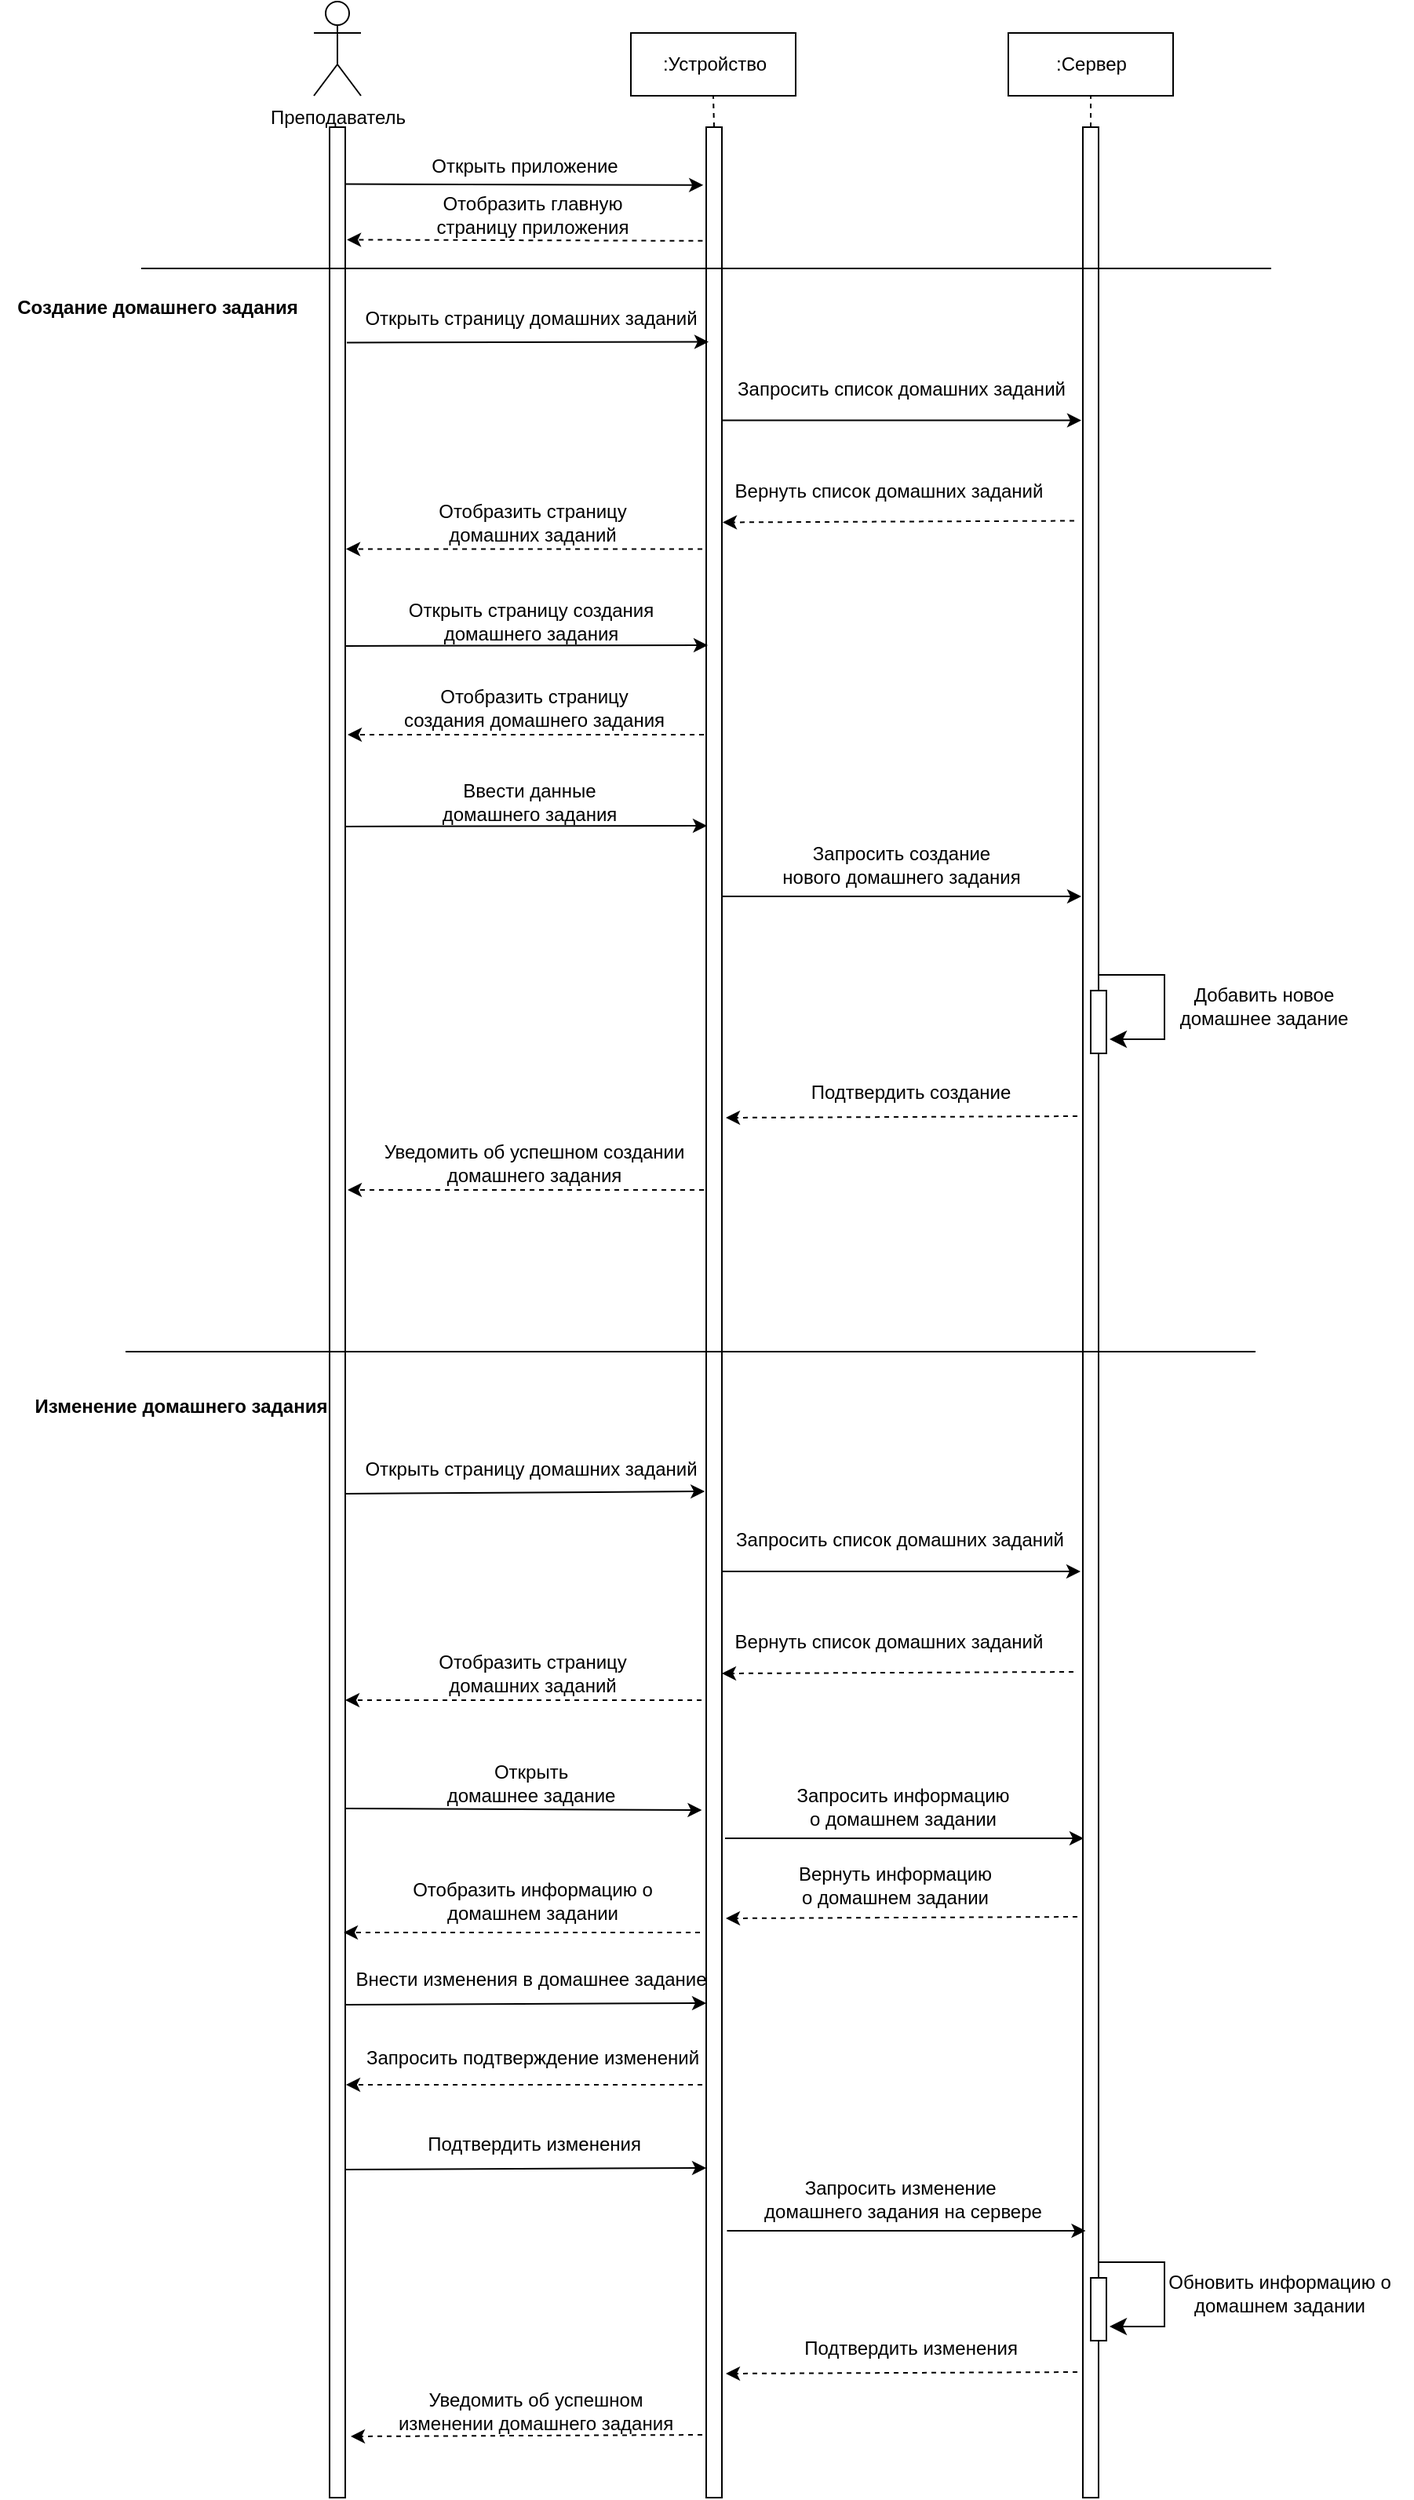 <mxfile version="24.0.7" type="device">
  <diagram id="prtHgNgQTEPvFCAcTncT" name="Page-1">
    <mxGraphModel dx="6474" dy="1168" grid="1" gridSize="10" guides="1" tooltips="1" connect="1" arrows="1" fold="1" page="1" pageScale="1" pageWidth="827" pageHeight="1169" math="0" shadow="0">
      <root>
        <mxCell id="0" />
        <mxCell id="1" parent="0" />
        <mxCell id="lB9Hfs0PU4jBC6-gUC3o-88" value="" style="rounded=0;whiteSpace=wrap;html=1;" parent="1" vertex="1">
          <mxGeometry x="210" y="1610" width="10" height="710" as="geometry" />
        </mxCell>
        <mxCell id="lB9Hfs0PU4jBC6-gUC3o-89" value="" style="rounded=0;whiteSpace=wrap;html=1;" parent="1" vertex="1">
          <mxGeometry x="450" y="1610" width="10" height="710" as="geometry" />
        </mxCell>
        <mxCell id="lB9Hfs0PU4jBC6-gUC3o-90" value="" style="rounded=0;whiteSpace=wrap;html=1;" parent="1" vertex="1">
          <mxGeometry x="690" y="1610" width="10" height="710" as="geometry" />
        </mxCell>
        <mxCell id="lB9Hfs0PU4jBC6-gUC3o-91" value="Преподаватель" style="shape=umlActor;verticalLabelPosition=bottom;verticalAlign=top;html=1;outlineConnect=0;" parent="1" vertex="1">
          <mxGeometry x="200" y="1530" width="30" height="60" as="geometry" />
        </mxCell>
        <mxCell id="lB9Hfs0PU4jBC6-gUC3o-92" value="" style="group" parent="1" vertex="1" connectable="0">
          <mxGeometry x="402" y="1550" width="105" height="40" as="geometry" />
        </mxCell>
        <mxCell id="lB9Hfs0PU4jBC6-gUC3o-93" value="" style="rounded=0;whiteSpace=wrap;html=1;" parent="lB9Hfs0PU4jBC6-gUC3o-92" vertex="1">
          <mxGeometry width="105" height="40" as="geometry" />
        </mxCell>
        <mxCell id="lB9Hfs0PU4jBC6-gUC3o-94" value=":Устройство" style="text;html=1;align=center;verticalAlign=middle;resizable=0;points=[];autosize=1;strokeColor=none;fillColor=none;" parent="lB9Hfs0PU4jBC6-gUC3o-92" vertex="1">
          <mxGeometry x="7.5" y="5" width="90" height="30" as="geometry" />
        </mxCell>
        <mxCell id="lB9Hfs0PU4jBC6-gUC3o-95" value="" style="group" parent="1" vertex="1" connectable="0">
          <mxGeometry x="642.5" y="1550" width="105" height="40" as="geometry" />
        </mxCell>
        <mxCell id="lB9Hfs0PU4jBC6-gUC3o-96" value="" style="rounded=0;whiteSpace=wrap;html=1;" parent="lB9Hfs0PU4jBC6-gUC3o-95" vertex="1">
          <mxGeometry width="105" height="40" as="geometry" />
        </mxCell>
        <mxCell id="lB9Hfs0PU4jBC6-gUC3o-97" value=":Сервер" style="text;html=1;align=center;verticalAlign=middle;resizable=0;points=[];autosize=1;strokeColor=none;fillColor=none;" parent="lB9Hfs0PU4jBC6-gUC3o-95" vertex="1">
          <mxGeometry x="17.5" y="5" width="70" height="30" as="geometry" />
        </mxCell>
        <mxCell id="lB9Hfs0PU4jBC6-gUC3o-98" value="" style="endArrow=none;dashed=1;html=1;rounded=0;entryX=0.5;entryY=1;entryDx=0;entryDy=0;exitX=0.5;exitY=0;exitDx=0;exitDy=0;" parent="1" source="lB9Hfs0PU4jBC6-gUC3o-89" target="lB9Hfs0PU4jBC6-gUC3o-93" edge="1">
          <mxGeometry width="50" height="50" relative="1" as="geometry">
            <mxPoint x="520" y="1570" as="sourcePoint" />
            <mxPoint x="570" y="1520" as="targetPoint" />
          </mxGeometry>
        </mxCell>
        <mxCell id="lB9Hfs0PU4jBC6-gUC3o-99" value="" style="endArrow=none;dashed=1;html=1;rounded=0;entryX=0.5;entryY=1;entryDx=0;entryDy=0;exitX=0.5;exitY=0;exitDx=0;exitDy=0;" parent="1" source="lB9Hfs0PU4jBC6-gUC3o-90" target="lB9Hfs0PU4jBC6-gUC3o-96" edge="1">
          <mxGeometry width="50" height="50" relative="1" as="geometry">
            <mxPoint x="465" y="1530" as="sourcePoint" />
            <mxPoint x="465" y="1490" as="targetPoint" />
          </mxGeometry>
        </mxCell>
        <mxCell id="lB9Hfs0PU4jBC6-gUC3o-103" value="" style="endArrow=none;html=1;rounded=0;" parent="1" edge="1">
          <mxGeometry width="50" height="50" relative="1" as="geometry">
            <mxPoint x="90" y="1700" as="sourcePoint" />
            <mxPoint x="810" y="1700" as="targetPoint" />
          </mxGeometry>
        </mxCell>
        <mxCell id="lB9Hfs0PU4jBC6-gUC3o-138" value="" style="whiteSpace=wrap;html=1;" parent="1" vertex="1">
          <mxGeometry x="450" y="1700" width="10" height="1040" as="geometry" />
        </mxCell>
        <mxCell id="lB9Hfs0PU4jBC6-gUC3o-140" value="" style="whiteSpace=wrap;html=1;" parent="1" vertex="1">
          <mxGeometry x="690" y="1700" width="10" height="1040" as="geometry" />
        </mxCell>
        <mxCell id="lB9Hfs0PU4jBC6-gUC3o-141" value="" style="whiteSpace=wrap;html=1;" parent="1" vertex="1">
          <mxGeometry x="210" y="1700" width="10" height="1420" as="geometry" />
        </mxCell>
        <mxCell id="lB9Hfs0PU4jBC6-gUC3o-196" value="" style="endArrow=none;html=1;rounded=0;" parent="1" edge="1">
          <mxGeometry width="50" height="50" relative="1" as="geometry">
            <mxPoint x="80" y="2390" as="sourcePoint" />
            <mxPoint x="800" y="2390" as="targetPoint" />
          </mxGeometry>
        </mxCell>
        <mxCell id="lB9Hfs0PU4jBC6-gUC3o-197" value="&lt;b&gt;Изменение домашнего задания&lt;/b&gt;" style="text;html=1;align=center;verticalAlign=middle;resizable=0;points=[];autosize=1;strokeColor=none;fillColor=none;" parent="1" vertex="1">
          <mxGeometry x="10" y="2410" width="210" height="30" as="geometry" />
        </mxCell>
        <mxCell id="lB9Hfs0PU4jBC6-gUC3o-198" value="Открыть страницу домашних заданий" style="text;html=1;align=center;verticalAlign=middle;resizable=0;points=[];autosize=1;strokeColor=none;fillColor=none;" parent="1" vertex="1">
          <mxGeometry x="217.5" y="2450" width="240" height="30" as="geometry" />
        </mxCell>
        <mxCell id="lB9Hfs0PU4jBC6-gUC3o-199" value="" style="edgeStyle=none;orthogonalLoop=1;jettySize=auto;html=1;rounded=0;exitX=1.176;exitY=0.901;exitDx=0;exitDy=0;exitPerimeter=0;entryX=0.965;entryY=0.967;entryDx=0;entryDy=0;entryPerimeter=0;" parent="1" target="lB9Hfs0PU4jBC6-gUC3o-198" edge="1">
          <mxGeometry width="100" relative="1" as="geometry">
            <mxPoint x="220.5" y="2480.47" as="sourcePoint" />
            <mxPoint x="444.5" y="2479.47" as="targetPoint" />
            <Array as="points" />
          </mxGeometry>
        </mxCell>
        <mxCell id="lB9Hfs0PU4jBC6-gUC3o-200" value="" style="group" parent="1" vertex="1" connectable="0">
          <mxGeometry x="508" y="2490" width="195" height="40" as="geometry" />
        </mxCell>
        <mxCell id="lB9Hfs0PU4jBC6-gUC3o-201" value="Запросить список домашних заданий" style="text;html=1;align=center;verticalAlign=middle;resizable=0;points=[];autosize=1;strokeColor=none;fillColor=none;" parent="lB9Hfs0PU4jBC6-gUC3o-200" vertex="1">
          <mxGeometry x="-50" y="5" width="230" height="30" as="geometry" />
        </mxCell>
        <mxCell id="lB9Hfs0PU4jBC6-gUC3o-202" value="" style="endArrow=classic;html=1;rounded=0;exitX=1;exitY=0.25;exitDx=0;exitDy=0;entryX=0;entryY=0.25;entryDx=0;entryDy=0;" parent="1" edge="1">
          <mxGeometry width="50" height="50" relative="1" as="geometry">
            <mxPoint x="460" y="2530" as="sourcePoint" />
            <mxPoint x="688.5" y="2530" as="targetPoint" />
          </mxGeometry>
        </mxCell>
        <mxCell id="lB9Hfs0PU4jBC6-gUC3o-203" value="Вернуть список домашних заданий" style="text;html=1;align=center;verticalAlign=middle;resizable=0;points=[];autosize=1;strokeColor=none;fillColor=none;" parent="1" vertex="1">
          <mxGeometry x="455.5" y="2560" width="220" height="30" as="geometry" />
        </mxCell>
        <mxCell id="lB9Hfs0PU4jBC6-gUC3o-204" value="" style="endArrow=classic;html=1;rounded=0;exitX=-0.367;exitY=0.668;exitDx=0;exitDy=0;exitPerimeter=0;entryX=1.167;entryY=0.669;entryDx=0;entryDy=0;entryPerimeter=0;dashed=1;" parent="1" edge="1">
          <mxGeometry width="50" height="50" relative="1" as="geometry">
            <mxPoint x="684" y="2594" as="sourcePoint" />
            <mxPoint x="460" y="2595" as="targetPoint" />
          </mxGeometry>
        </mxCell>
        <mxCell id="lB9Hfs0PU4jBC6-gUC3o-205" value="Отобразить страницу&lt;div&gt;домашних заданий&lt;/div&gt;" style="text;html=1;align=center;verticalAlign=middle;resizable=0;points=[];autosize=1;strokeColor=none;fillColor=none;" parent="1" vertex="1">
          <mxGeometry x="268.5" y="2575" width="140" height="40" as="geometry" />
        </mxCell>
        <mxCell id="lB9Hfs0PU4jBC6-gUC3o-206" value="" style="endArrow=classic;html=1;rounded=0;exitX=-0.3;exitY=0.8;exitDx=0;exitDy=0;exitPerimeter=0;dashed=1;" parent="1" edge="1">
          <mxGeometry width="50" height="50" relative="1" as="geometry">
            <mxPoint x="447" y="2612" as="sourcePoint" />
            <mxPoint x="220" y="2612" as="targetPoint" />
          </mxGeometry>
        </mxCell>
        <mxCell id="lB9Hfs0PU4jBC6-gUC3o-208" value="" style="edgeStyle=none;orthogonalLoop=1;jettySize=auto;html=1;rounded=0;exitX=1.176;exitY=0.901;exitDx=0;exitDy=0;exitPerimeter=0;entryX=-0.28;entryY=0.4;entryDx=0;entryDy=0;entryPerimeter=0;" parent="1" target="lB9Hfs0PU4jBC6-gUC3o-212" edge="1">
          <mxGeometry width="100" relative="1" as="geometry">
            <mxPoint x="220.5" y="2681" as="sourcePoint" />
            <mxPoint x="444.5" y="2680" as="targetPoint" />
            <Array as="points" />
          </mxGeometry>
        </mxCell>
        <mxCell id="lB9Hfs0PU4jBC6-gUC3o-209" value="Открыть&lt;div&gt;домашнее задание&lt;/div&gt;" style="text;html=1;align=center;verticalAlign=middle;resizable=0;points=[];autosize=1;strokeColor=none;fillColor=none;" parent="1" vertex="1">
          <mxGeometry x="272.5" y="2645" width="130" height="40" as="geometry" />
        </mxCell>
        <mxCell id="lB9Hfs0PU4jBC6-gUC3o-210" value="" style="endArrow=classic;html=1;rounded=0;exitX=-0.3;exitY=0.8;exitDx=0;exitDy=0;exitPerimeter=0;dashed=1;" parent="1" edge="1">
          <mxGeometry width="50" height="50" relative="1" as="geometry">
            <mxPoint x="446" y="2760" as="sourcePoint" />
            <mxPoint x="219" y="2760" as="targetPoint" />
          </mxGeometry>
        </mxCell>
        <mxCell id="lB9Hfs0PU4jBC6-gUC3o-211" value="Отобразить информацию о&lt;div&gt;домашнем задании&lt;/div&gt;" style="text;html=1;align=center;verticalAlign=middle;resizable=0;points=[];autosize=1;strokeColor=none;fillColor=none;" parent="1" vertex="1">
          <mxGeometry x="248.5" y="2720" width="180" height="40" as="geometry" />
        </mxCell>
        <mxCell id="lB9Hfs0PU4jBC6-gUC3o-212" value="" style="whiteSpace=wrap;html=1;" parent="1" vertex="1">
          <mxGeometry x="450" y="2390" width="10" height="730" as="geometry" />
        </mxCell>
        <mxCell id="lB9Hfs0PU4jBC6-gUC3o-213" value="" style="whiteSpace=wrap;html=1;" parent="1" vertex="1">
          <mxGeometry x="690" y="2390" width="10" height="730" as="geometry" />
        </mxCell>
        <mxCell id="lB9Hfs0PU4jBC6-gUC3o-216" value="Внести изменения в домашнее задание" style="text;html=1;align=center;verticalAlign=middle;resizable=0;points=[];autosize=1;strokeColor=none;fillColor=none;" parent="1" vertex="1">
          <mxGeometry x="212.5" y="2775" width="250" height="30" as="geometry" />
        </mxCell>
        <mxCell id="lB9Hfs0PU4jBC6-gUC3o-217" value="" style="edgeStyle=none;orthogonalLoop=1;jettySize=auto;html=1;rounded=0;exitX=1.176;exitY=0.901;exitDx=0;exitDy=0;exitPerimeter=0;entryX=0;entryY=0.891;entryDx=0;entryDy=0;entryPerimeter=0;" parent="1" edge="1">
          <mxGeometry width="100" relative="1" as="geometry">
            <mxPoint x="220.5" y="2806" as="sourcePoint" />
            <mxPoint x="450" y="2805" as="targetPoint" />
            <Array as="points" />
          </mxGeometry>
        </mxCell>
        <mxCell id="lB9Hfs0PU4jBC6-gUC3o-218" value="Запросить подтверждение изменений" style="text;html=1;align=center;verticalAlign=middle;resizable=0;points=[];autosize=1;strokeColor=none;fillColor=none;" parent="1" vertex="1">
          <mxGeometry x="219" y="2825" width="240" height="30" as="geometry" />
        </mxCell>
        <mxCell id="lB9Hfs0PU4jBC6-gUC3o-219" value="" style="endArrow=classic;html=1;rounded=0;exitX=-0.3;exitY=0.8;exitDx=0;exitDy=0;exitPerimeter=0;dashed=1;" parent="1" edge="1">
          <mxGeometry width="50" height="50" relative="1" as="geometry">
            <mxPoint x="447.5" y="2857" as="sourcePoint" />
            <mxPoint x="220.5" y="2857" as="targetPoint" />
          </mxGeometry>
        </mxCell>
        <mxCell id="lB9Hfs0PU4jBC6-gUC3o-220" value="" style="edgeStyle=none;orthogonalLoop=1;jettySize=auto;html=1;rounded=0;exitX=1.176;exitY=0.901;exitDx=0;exitDy=0;exitPerimeter=0;entryX=0;entryY=0.891;entryDx=0;entryDy=0;entryPerimeter=0;" parent="1" edge="1">
          <mxGeometry width="100" relative="1" as="geometry">
            <mxPoint x="220.5" y="2911" as="sourcePoint" />
            <mxPoint x="450" y="2910" as="targetPoint" />
            <Array as="points" />
          </mxGeometry>
        </mxCell>
        <mxCell id="lB9Hfs0PU4jBC6-gUC3o-221" value="Подтвердить изменения" style="text;html=1;align=center;verticalAlign=middle;resizable=0;points=[];autosize=1;strokeColor=none;fillColor=none;" parent="1" vertex="1">
          <mxGeometry x="260" y="2880" width="160" height="30" as="geometry" />
        </mxCell>
        <mxCell id="lB9Hfs0PU4jBC6-gUC3o-222" value="" style="endArrow=classic;html=1;rounded=0;exitX=1;exitY=0.25;exitDx=0;exitDy=0;entryX=0;entryY=0.25;entryDx=0;entryDy=0;" parent="1" edge="1">
          <mxGeometry width="50" height="50" relative="1" as="geometry">
            <mxPoint x="463.25" y="2950" as="sourcePoint" />
            <mxPoint x="691.75" y="2950" as="targetPoint" />
          </mxGeometry>
        </mxCell>
        <mxCell id="lB9Hfs0PU4jBC6-gUC3o-223" value="" style="group" parent="1" vertex="1" connectable="0">
          <mxGeometry x="510" y="2910" width="195" height="40" as="geometry" />
        </mxCell>
        <mxCell id="lB9Hfs0PU4jBC6-gUC3o-224" value="Запросить изменение&amp;nbsp;&lt;div&gt;домашнего задания на сервере&lt;/div&gt;" style="text;html=1;align=center;verticalAlign=middle;resizable=0;points=[];autosize=1;strokeColor=none;fillColor=none;" parent="lB9Hfs0PU4jBC6-gUC3o-223" vertex="1">
          <mxGeometry x="-35" width="200" height="40" as="geometry" />
        </mxCell>
        <mxCell id="lB9Hfs0PU4jBC6-gUC3o-231" value="" style="rounded=0;whiteSpace=wrap;html=1;" parent="1" vertex="1">
          <mxGeometry x="695" y="2980" width="10" height="40" as="geometry" />
        </mxCell>
        <mxCell id="lB9Hfs0PU4jBC6-gUC3o-232" value="Обновить информацию о&lt;div&gt;домашнем задании&lt;/div&gt;" style="text;html=1;align=center;verticalAlign=middle;resizable=0;points=[];autosize=1;strokeColor=none;fillColor=none;" parent="1" vertex="1">
          <mxGeometry x="730" y="2970" width="170" height="40" as="geometry" />
        </mxCell>
        <mxCell id="lB9Hfs0PU4jBC6-gUC3o-233" value="" style="edgeStyle=segmentEdgeStyle;endArrow=classic;html=1;curved=0;rounded=0;endSize=8;startSize=8;sourcePerimeterSpacing=0;targetPerimeterSpacing=0;entryX=1;entryY=0.5;entryDx=0;entryDy=0;exitX=1.033;exitY=0.577;exitDx=0;exitDy=0;exitPerimeter=0;" parent="1" edge="1">
          <mxGeometry width="100" relative="1" as="geometry">
            <mxPoint x="700" y="2972" as="sourcePoint" />
            <mxPoint x="707" y="3011" as="targetPoint" />
            <Array as="points">
              <mxPoint x="700" y="2970" />
              <mxPoint x="742" y="2970" />
              <mxPoint x="742" y="3011" />
            </Array>
          </mxGeometry>
        </mxCell>
        <mxCell id="lB9Hfs0PU4jBC6-gUC3o-234" value="" style="endArrow=classic;html=1;rounded=0;exitX=-0.367;exitY=0.668;exitDx=0;exitDy=0;exitPerimeter=0;entryX=1.167;entryY=0.669;entryDx=0;entryDy=0;entryPerimeter=0;dashed=1;" parent="1" edge="1">
          <mxGeometry width="50" height="50" relative="1" as="geometry">
            <mxPoint x="686.5" y="3040" as="sourcePoint" />
            <mxPoint x="462.5" y="3041" as="targetPoint" />
          </mxGeometry>
        </mxCell>
        <mxCell id="lB9Hfs0PU4jBC6-gUC3o-235" value="Подтвердить изменения" style="text;html=1;align=center;verticalAlign=middle;resizable=0;points=[];autosize=1;strokeColor=none;fillColor=none;" parent="1" vertex="1">
          <mxGeometry x="500" y="3010" width="160" height="30" as="geometry" />
        </mxCell>
        <mxCell id="lB9Hfs0PU4jBC6-gUC3o-236" value="Уведомить об&amp;nbsp;&lt;span style=&quot;background-color: initial;&quot;&gt;успешном&lt;/span&gt;&lt;div&gt;&lt;span style=&quot;background-color: initial;&quot;&gt;изменении домашнего задания&lt;/span&gt;&lt;/div&gt;" style="text;html=1;align=center;verticalAlign=middle;resizable=0;points=[];autosize=1;strokeColor=none;fillColor=none;" parent="1" vertex="1">
          <mxGeometry x="241" y="3045" width="200" height="40" as="geometry" />
        </mxCell>
        <mxCell id="lB9Hfs0PU4jBC6-gUC3o-237" value="" style="endArrow=classic;html=1;rounded=0;exitX=-0.367;exitY=0.668;exitDx=0;exitDy=0;exitPerimeter=0;entryX=1.167;entryY=0.669;entryDx=0;entryDy=0;entryPerimeter=0;dashed=1;" parent="1" edge="1">
          <mxGeometry width="50" height="50" relative="1" as="geometry">
            <mxPoint x="447.5" y="3080" as="sourcePoint" />
            <mxPoint x="223.5" y="3081" as="targetPoint" />
          </mxGeometry>
        </mxCell>
        <mxCell id="lB9Hfs0PU4jBC6-gUC3o-239" value="&lt;b&gt;Создание домашнего задания&lt;/b&gt;" style="text;html=1;align=center;verticalAlign=middle;resizable=0;points=[];autosize=1;strokeColor=none;fillColor=none;" parent="1" vertex="1">
          <mxGeometry y="1710" width="200" height="30" as="geometry" />
        </mxCell>
        <mxCell id="lB9Hfs0PU4jBC6-gUC3o-240" value="Открыть страницу домашних заданий" style="text;html=1;align=center;verticalAlign=middle;resizable=0;points=[];autosize=1;strokeColor=none;fillColor=none;" parent="1" vertex="1">
          <mxGeometry x="218" y="1716.75" width="240" height="30" as="geometry" />
        </mxCell>
        <mxCell id="lB9Hfs0PU4jBC6-gUC3o-241" value="" style="edgeStyle=none;orthogonalLoop=1;jettySize=auto;html=1;rounded=0;exitX=1.176;exitY=0.901;exitDx=0;exitDy=0;exitPerimeter=0;entryX=0.095;entryY=0.527;entryDx=0;entryDy=0;entryPerimeter=0;" parent="1" edge="1">
          <mxGeometry width="100" relative="1" as="geometry">
            <mxPoint x="221" y="1747.22" as="sourcePoint" />
            <mxPoint x="451.5" y="1746.75" as="targetPoint" />
            <Array as="points" />
          </mxGeometry>
        </mxCell>
        <mxCell id="lB9Hfs0PU4jBC6-gUC3o-242" value="" style="group" parent="1" vertex="1" connectable="0">
          <mxGeometry x="508.5" y="1756.75" width="195" height="40" as="geometry" />
        </mxCell>
        <mxCell id="lB9Hfs0PU4jBC6-gUC3o-243" value="Запросить список домашних заданий" style="text;html=1;align=center;verticalAlign=middle;resizable=0;points=[];autosize=1;strokeColor=none;fillColor=none;" parent="lB9Hfs0PU4jBC6-gUC3o-242" vertex="1">
          <mxGeometry x="-50" y="5" width="230" height="30" as="geometry" />
        </mxCell>
        <mxCell id="lB9Hfs0PU4jBC6-gUC3o-244" value="" style="endArrow=classic;html=1;rounded=0;exitX=1;exitY=0.25;exitDx=0;exitDy=0;entryX=0;entryY=0.25;entryDx=0;entryDy=0;" parent="1" edge="1">
          <mxGeometry width="50" height="50" relative="1" as="geometry">
            <mxPoint x="460.5" y="1796.75" as="sourcePoint" />
            <mxPoint x="689" y="1796.75" as="targetPoint" />
          </mxGeometry>
        </mxCell>
        <mxCell id="lB9Hfs0PU4jBC6-gUC3o-245" value="Вернуть список домашних заданий" style="text;html=1;align=center;verticalAlign=middle;resizable=0;points=[];autosize=1;strokeColor=none;fillColor=none;" parent="1" vertex="1">
          <mxGeometry x="456" y="1826.75" width="220" height="30" as="geometry" />
        </mxCell>
        <mxCell id="lB9Hfs0PU4jBC6-gUC3o-246" value="" style="endArrow=classic;html=1;rounded=0;exitX=-0.367;exitY=0.668;exitDx=0;exitDy=0;exitPerimeter=0;entryX=1.167;entryY=0.669;entryDx=0;entryDy=0;entryPerimeter=0;dashed=1;" parent="1" edge="1">
          <mxGeometry width="50" height="50" relative="1" as="geometry">
            <mxPoint x="684.5" y="1860.75" as="sourcePoint" />
            <mxPoint x="460.5" y="1861.75" as="targetPoint" />
          </mxGeometry>
        </mxCell>
        <mxCell id="lB9Hfs0PU4jBC6-gUC3o-247" value="Отобразить страницу&lt;div&gt;домашних заданий&lt;/div&gt;" style="text;html=1;align=center;verticalAlign=middle;resizable=0;points=[];autosize=1;strokeColor=none;fillColor=none;" parent="1" vertex="1">
          <mxGeometry x="269" y="1841.75" width="140" height="40" as="geometry" />
        </mxCell>
        <mxCell id="lB9Hfs0PU4jBC6-gUC3o-248" value="" style="endArrow=classic;html=1;rounded=0;exitX=-0.3;exitY=0.8;exitDx=0;exitDy=0;exitPerimeter=0;dashed=1;" parent="1" edge="1">
          <mxGeometry width="50" height="50" relative="1" as="geometry">
            <mxPoint x="447.5" y="1878.75" as="sourcePoint" />
            <mxPoint x="220.5" y="1878.75" as="targetPoint" />
          </mxGeometry>
        </mxCell>
        <mxCell id="lB9Hfs0PU4jBC6-gUC3o-249" value="" style="edgeStyle=none;orthogonalLoop=1;jettySize=auto;html=1;rounded=0;exitX=1.176;exitY=0.901;exitDx=0;exitDy=0;exitPerimeter=0;entryX=0.095;entryY=0.527;entryDx=0;entryDy=0;entryPerimeter=0;" parent="1" edge="1">
          <mxGeometry width="100" relative="1" as="geometry">
            <mxPoint x="220.5" y="1940.47" as="sourcePoint" />
            <mxPoint x="451" y="1940" as="targetPoint" />
            <Array as="points" />
          </mxGeometry>
        </mxCell>
        <mxCell id="lB9Hfs0PU4jBC6-gUC3o-250" value="Открыть страницу создания&lt;div&gt;домашнего задания&lt;/div&gt;" style="text;html=1;align=center;verticalAlign=middle;resizable=0;points=[];autosize=1;strokeColor=none;fillColor=none;" parent="1" vertex="1">
          <mxGeometry x="247.5" y="1905" width="180" height="40" as="geometry" />
        </mxCell>
        <mxCell id="lB9Hfs0PU4jBC6-gUC3o-251" value="" style="endArrow=classic;html=1;rounded=0;exitX=-0.3;exitY=0.8;exitDx=0;exitDy=0;exitPerimeter=0;dashed=1;" parent="1" edge="1">
          <mxGeometry width="50" height="50" relative="1" as="geometry">
            <mxPoint x="448.5" y="1997" as="sourcePoint" />
            <mxPoint x="221.5" y="1997" as="targetPoint" />
          </mxGeometry>
        </mxCell>
        <mxCell id="lB9Hfs0PU4jBC6-gUC3o-252" value="Отобразить страницу&lt;div&gt;создания домашнего задания&lt;/div&gt;" style="text;html=1;align=center;verticalAlign=middle;resizable=0;points=[];autosize=1;strokeColor=none;fillColor=none;" parent="1" vertex="1">
          <mxGeometry x="245" y="1960" width="190" height="40" as="geometry" />
        </mxCell>
        <mxCell id="lB9Hfs0PU4jBC6-gUC3o-253" value="" style="edgeStyle=none;orthogonalLoop=1;jettySize=auto;html=1;rounded=0;exitX=1.176;exitY=0.901;exitDx=0;exitDy=0;exitPerimeter=0;entryX=0.095;entryY=0.527;entryDx=0;entryDy=0;entryPerimeter=0;" parent="1" edge="1">
          <mxGeometry width="100" relative="1" as="geometry">
            <mxPoint x="220" y="2055.47" as="sourcePoint" />
            <mxPoint x="450.5" y="2055" as="targetPoint" />
            <Array as="points" />
          </mxGeometry>
        </mxCell>
        <mxCell id="lB9Hfs0PU4jBC6-gUC3o-254" value="Ввести данные&lt;div&gt;домашнего задания&lt;/div&gt;" style="text;html=1;align=center;verticalAlign=middle;resizable=0;points=[];autosize=1;strokeColor=none;fillColor=none;" parent="1" vertex="1">
          <mxGeometry x="272" y="2020" width="130" height="40" as="geometry" />
        </mxCell>
        <mxCell id="lB9Hfs0PU4jBC6-gUC3o-255" value="" style="group" parent="1" vertex="1" connectable="0">
          <mxGeometry x="508.5" y="2060" width="195" height="40" as="geometry" />
        </mxCell>
        <mxCell id="lB9Hfs0PU4jBC6-gUC3o-256" value="Запросить создание&lt;div&gt;нового домашнего задания&lt;/div&gt;" style="text;html=1;align=center;verticalAlign=middle;resizable=0;points=[];autosize=1;strokeColor=none;fillColor=none;" parent="lB9Hfs0PU4jBC6-gUC3o-255" vertex="1">
          <mxGeometry x="-25" width="180" height="40" as="geometry" />
        </mxCell>
        <mxCell id="lB9Hfs0PU4jBC6-gUC3o-257" value="" style="endArrow=classic;html=1;rounded=0;exitX=1;exitY=0.25;exitDx=0;exitDy=0;entryX=0;entryY=0.25;entryDx=0;entryDy=0;" parent="1" edge="1">
          <mxGeometry width="50" height="50" relative="1" as="geometry">
            <mxPoint x="460.5" y="2100" as="sourcePoint" />
            <mxPoint x="689" y="2100" as="targetPoint" />
          </mxGeometry>
        </mxCell>
        <mxCell id="lB9Hfs0PU4jBC6-gUC3o-258" value="" style="rounded=0;whiteSpace=wrap;html=1;" parent="1" vertex="1">
          <mxGeometry x="695" y="2160" width="10" height="40" as="geometry" />
        </mxCell>
        <mxCell id="lB9Hfs0PU4jBC6-gUC3o-259" value="Добавить новое&lt;div&gt;домашнее задание&lt;/div&gt;" style="text;html=1;align=center;verticalAlign=middle;resizable=0;points=[];autosize=1;strokeColor=none;fillColor=none;" parent="1" vertex="1">
          <mxGeometry x="740" y="2150" width="130" height="40" as="geometry" />
        </mxCell>
        <mxCell id="lB9Hfs0PU4jBC6-gUC3o-260" value="" style="edgeStyle=segmentEdgeStyle;endArrow=classic;html=1;curved=0;rounded=0;endSize=8;startSize=8;sourcePerimeterSpacing=0;targetPerimeterSpacing=0;entryX=1;entryY=0.5;entryDx=0;entryDy=0;exitX=1.033;exitY=0.577;exitDx=0;exitDy=0;exitPerimeter=0;" parent="1" edge="1">
          <mxGeometry width="100" relative="1" as="geometry">
            <mxPoint x="700" y="2152" as="sourcePoint" />
            <mxPoint x="707" y="2191" as="targetPoint" />
            <Array as="points">
              <mxPoint x="700" y="2150" />
              <mxPoint x="742" y="2150" />
              <mxPoint x="742" y="2191" />
            </Array>
          </mxGeometry>
        </mxCell>
        <mxCell id="lB9Hfs0PU4jBC6-gUC3o-261" value="Подтвердить создание" style="text;html=1;align=center;verticalAlign=middle;resizable=0;points=[];autosize=1;strokeColor=none;fillColor=none;" parent="1" vertex="1">
          <mxGeometry x="505" y="2210" width="150" height="30" as="geometry" />
        </mxCell>
        <mxCell id="lB9Hfs0PU4jBC6-gUC3o-262" value="" style="endArrow=classic;html=1;rounded=0;exitX=-0.367;exitY=0.668;exitDx=0;exitDy=0;exitPerimeter=0;entryX=1.167;entryY=0.669;entryDx=0;entryDy=0;entryPerimeter=0;dashed=1;" parent="1" edge="1">
          <mxGeometry width="50" height="50" relative="1" as="geometry">
            <mxPoint x="686.5" y="2240" as="sourcePoint" />
            <mxPoint x="462.5" y="2241" as="targetPoint" />
          </mxGeometry>
        </mxCell>
        <mxCell id="lB9Hfs0PU4jBC6-gUC3o-263" value="Уведомить об успешном создании&lt;div&gt;домашнего задания&lt;/div&gt;" style="text;html=1;align=center;verticalAlign=middle;resizable=0;points=[];autosize=1;strokeColor=none;fillColor=none;" parent="1" vertex="1">
          <mxGeometry x="235" y="2250" width="210" height="40" as="geometry" />
        </mxCell>
        <mxCell id="lB9Hfs0PU4jBC6-gUC3o-264" value="" style="endArrow=classic;html=1;rounded=0;exitX=-0.3;exitY=0.8;exitDx=0;exitDy=0;exitPerimeter=0;dashed=1;" parent="1" edge="1">
          <mxGeometry width="50" height="50" relative="1" as="geometry">
            <mxPoint x="448.5" y="2287" as="sourcePoint" />
            <mxPoint x="221.5" y="2287" as="targetPoint" />
          </mxGeometry>
        </mxCell>
        <mxCell id="ttwxRC24Rx8Z9WD72ih7-1" value="" style="endArrow=classic;html=1;rounded=0;exitX=1;exitY=0.25;exitDx=0;exitDy=0;entryX=0;entryY=0.25;entryDx=0;entryDy=0;" parent="1" edge="1">
          <mxGeometry width="50" height="50" relative="1" as="geometry">
            <mxPoint x="462" y="2700" as="sourcePoint" />
            <mxPoint x="690.5" y="2700" as="targetPoint" />
          </mxGeometry>
        </mxCell>
        <mxCell id="ttwxRC24Rx8Z9WD72ih7-2" value="" style="group" parent="1" vertex="1" connectable="0">
          <mxGeometry x="510" y="2660" width="195" height="40" as="geometry" />
        </mxCell>
        <mxCell id="ttwxRC24Rx8Z9WD72ih7-3" value="Запросить информацию&lt;div&gt;о домашнем задании&lt;/div&gt;" style="text;html=1;align=center;verticalAlign=middle;resizable=0;points=[];autosize=1;strokeColor=none;fillColor=none;" parent="ttwxRC24Rx8Z9WD72ih7-2" vertex="1">
          <mxGeometry x="-15" width="160" height="40" as="geometry" />
        </mxCell>
        <mxCell id="ttwxRC24Rx8Z9WD72ih7-4" value="" style="endArrow=classic;html=1;rounded=0;exitX=-0.367;exitY=0.668;exitDx=0;exitDy=0;exitPerimeter=0;entryX=1.167;entryY=0.669;entryDx=0;entryDy=0;entryPerimeter=0;dashed=1;" parent="1" edge="1">
          <mxGeometry width="50" height="50" relative="1" as="geometry">
            <mxPoint x="686.5" y="2750" as="sourcePoint" />
            <mxPoint x="462.5" y="2751" as="targetPoint" />
          </mxGeometry>
        </mxCell>
        <mxCell id="ttwxRC24Rx8Z9WD72ih7-5" value="Вернуть информацию&lt;div&gt;о домашнем задании&lt;/div&gt;" style="text;html=1;align=center;verticalAlign=middle;resizable=0;points=[];autosize=1;strokeColor=none;fillColor=none;" parent="1" vertex="1">
          <mxGeometry x="495" y="2710" width="150" height="40" as="geometry" />
        </mxCell>
        <mxCell id="lB9Hfs0PU4jBC6-gUC3o-101" value="" style="endArrow=classic;html=1;rounded=0;exitX=1.029;exitY=0.051;exitDx=0;exitDy=0;exitPerimeter=0;entryX=-0.19;entryY=0.052;entryDx=0;entryDy=0;entryPerimeter=0;" parent="1" source="lB9Hfs0PU4jBC6-gUC3o-88" target="lB9Hfs0PU4jBC6-gUC3o-89" edge="1">
          <mxGeometry width="50" height="50" relative="1" as="geometry">
            <mxPoint x="260" y="1620" as="sourcePoint" />
            <mxPoint x="310" y="1570" as="targetPoint" />
          </mxGeometry>
        </mxCell>
        <mxCell id="lB9Hfs0PU4jBC6-gUC3o-102" value="Открыть приложение" style="text;html=1;align=center;verticalAlign=middle;resizable=0;points=[];autosize=1;strokeColor=none;fillColor=none;container=0;" parent="1" vertex="1">
          <mxGeometry x="264" y="1620" width="140" height="30" as="geometry" />
        </mxCell>
        <mxCell id="lB9Hfs0PU4jBC6-gUC3o-109" value="" style="endArrow=classic;html=1;rounded=0;entryX=1.105;entryY=0.101;entryDx=0;entryDy=0;entryPerimeter=0;exitX=-0.229;exitY=0.102;exitDx=0;exitDy=0;exitPerimeter=0;dashed=1;" parent="1" source="lB9Hfs0PU4jBC6-gUC3o-89" target="lB9Hfs0PU4jBC6-gUC3o-88" edge="1">
          <mxGeometry width="50" height="50" relative="1" as="geometry">
            <mxPoint x="355" y="1640" as="sourcePoint" />
            <mxPoint x="405" y="1590" as="targetPoint" />
          </mxGeometry>
        </mxCell>
        <mxCell id="lB9Hfs0PU4jBC6-gUC3o-110" value="Отобразить главную&lt;div&gt;страницу приложения&lt;/div&gt;" style="text;html=1;align=center;verticalAlign=middle;resizable=0;points=[];autosize=1;strokeColor=none;fillColor=none;container=0;" parent="1" vertex="1">
          <mxGeometry x="264" y="1646" width="150" height="40" as="geometry" />
        </mxCell>
      </root>
    </mxGraphModel>
  </diagram>
</mxfile>
